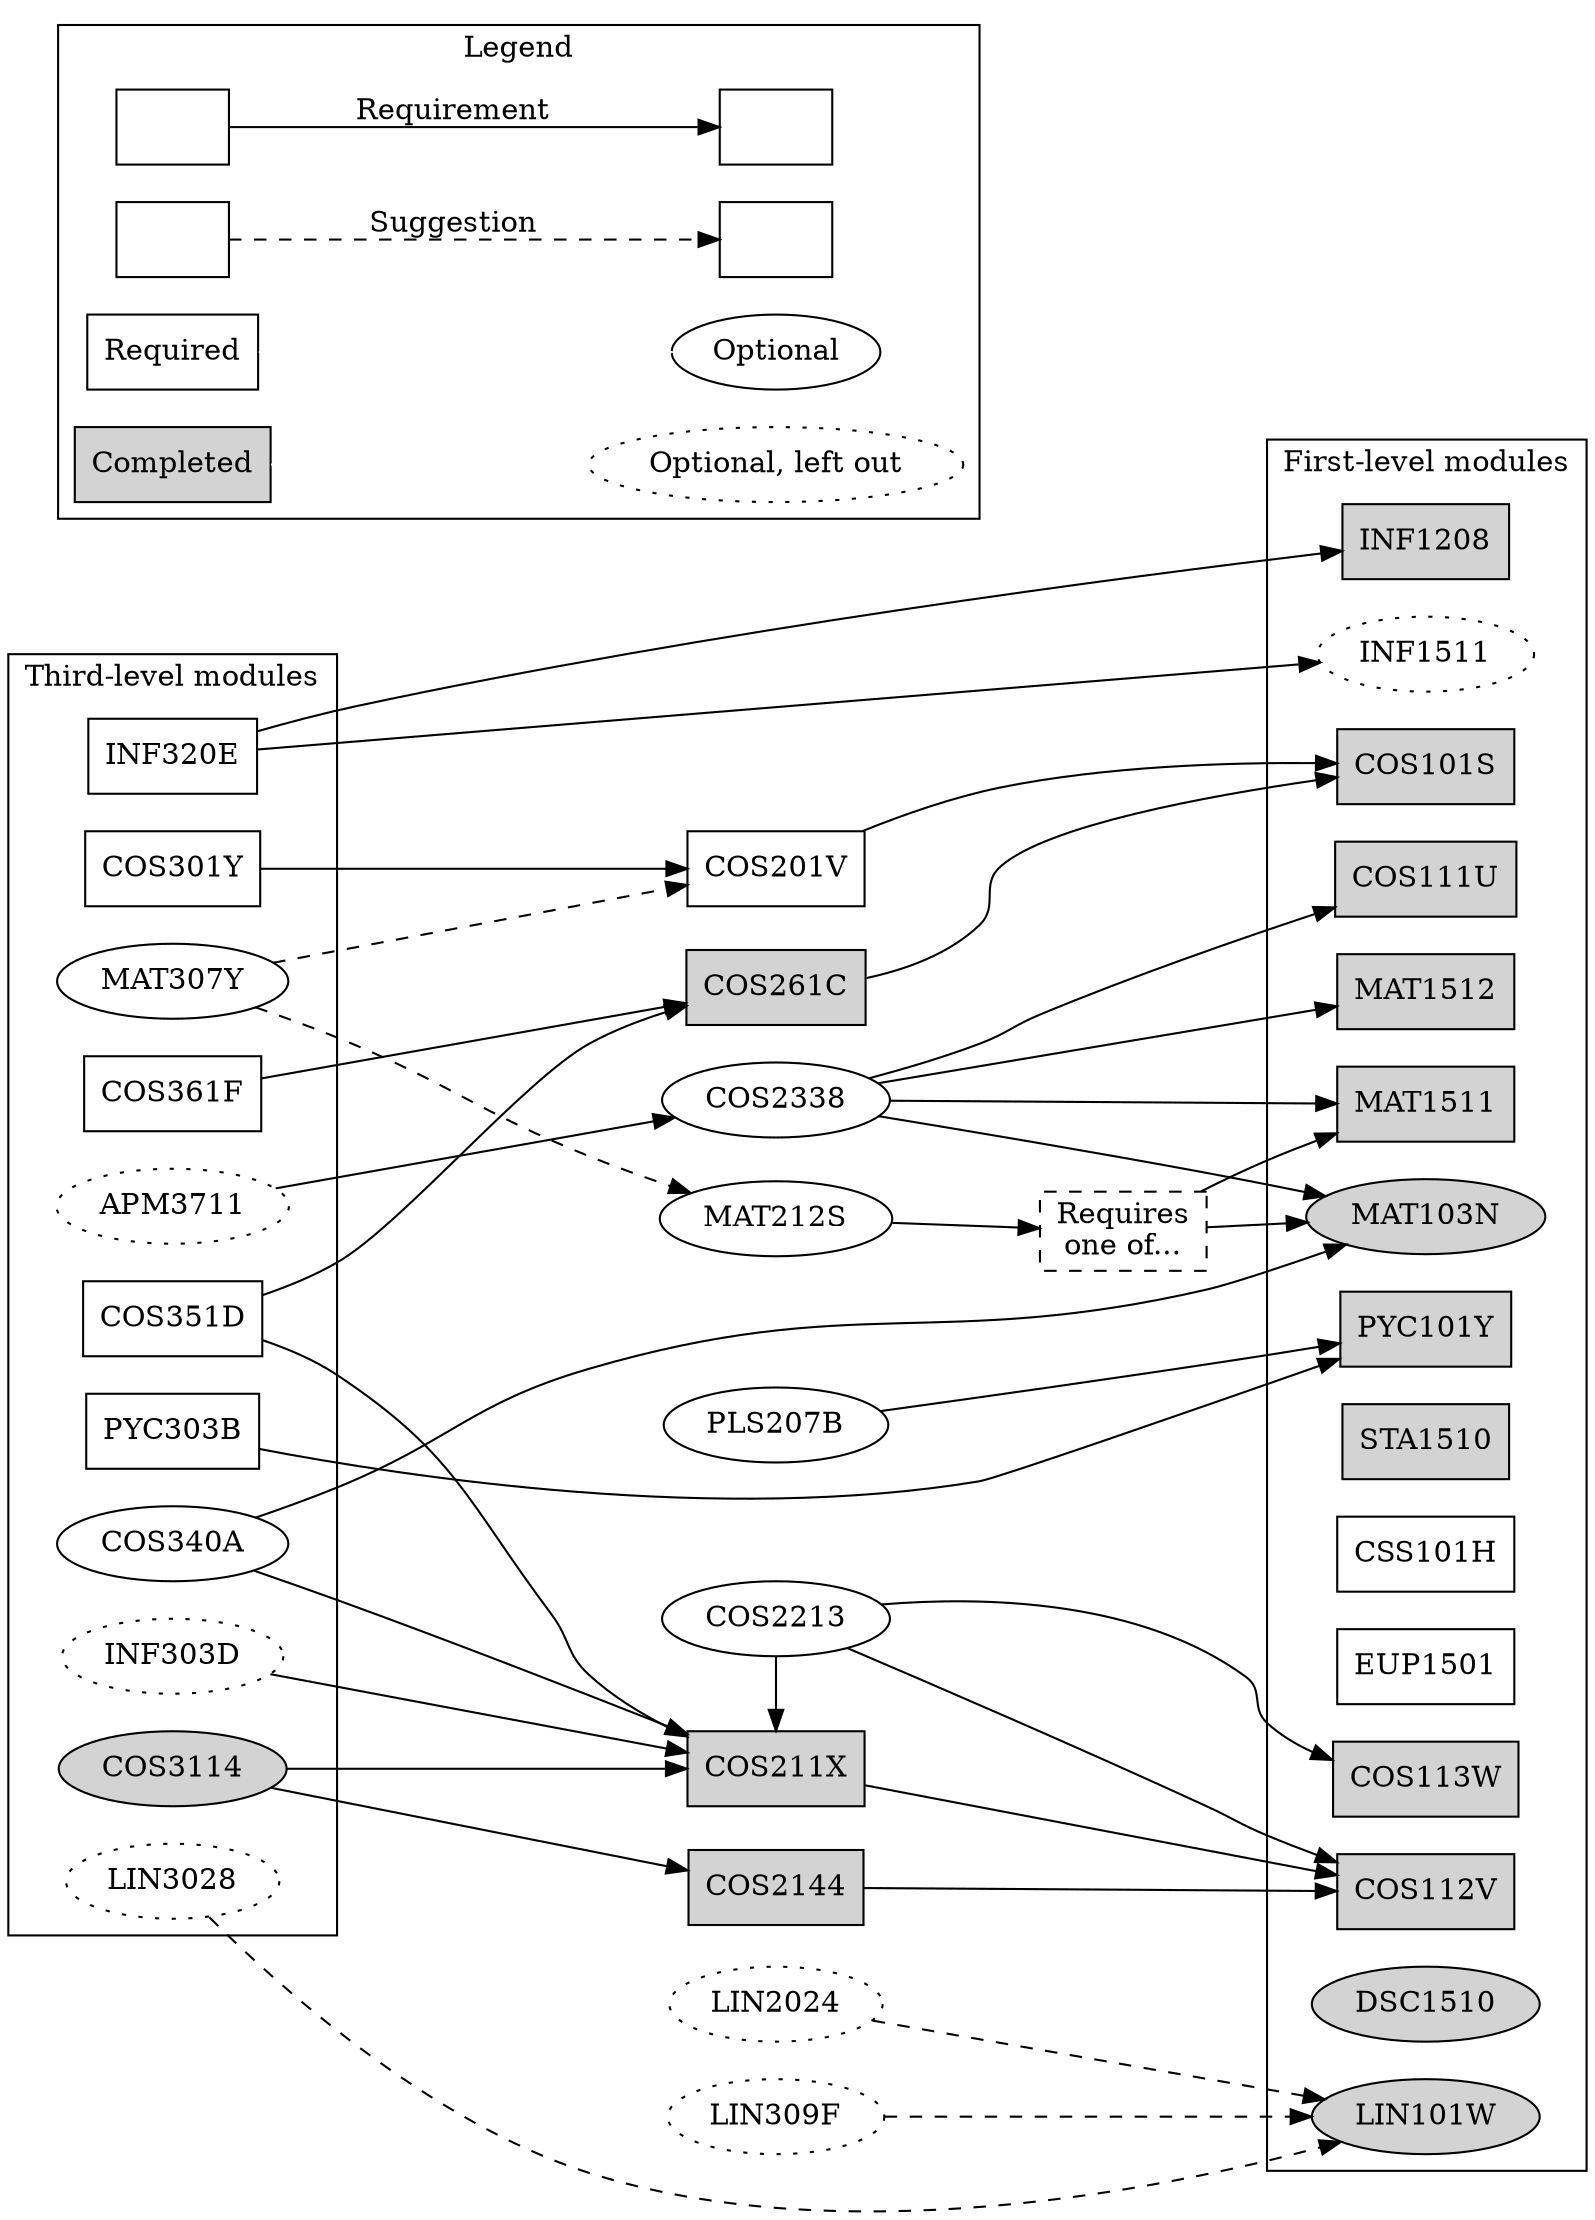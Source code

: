 digraph ComputationalIntelligence {
    node [shape=box];
    rankdir=LR;

    subgraph cluster3 {
        label = "Third-level modules";

        {rank=same;
        COS301Y INF320E COS351D COS361F PYC303B}

        {rank=same; node [shape=ellipse];
        COS3114 [style=filled]
        MAT307Y COS340A
        APM3711 [style=dotted]
        INF303D [style=dotted]
        LIN3028 [style=dotted]}
    }

    {rank=same;
    COS201V
    {node [style=filled]; COS211X COS261C COS2144}}

    {rank=same; node [shape=ellipse];
    COS2213 COS2338 MAT212S PLS207B
    LIN309F [style=dotted]
    LIN2024 [style=dotted]}

    MAT103OR151 [label="Requires\none of...", style=dashed];

    subgraph cluster1 {
        label = "First-level modules";

        {rank=same;
        {node [style=filled];
              COS101S COS112V COS113W INF1208 MAT1511 MAT1512
              PYC101Y COS111U STA1510}
        CSS101H EUP1501}

        {rank=same; node [shape=ellipse];
            INF1511 [style=dotted]
            {node [style=filled];
                MAT103N DSC1510 LIN101W}}
    }


    subgraph cluster0 {
        rankdir=LR;
        label = "Legend";

        Module1 [label=""];
        Module2 [label=""];
        Module3 [label=""];
        Module4 [label=""];
        Module2 -> Module1 [label="Requirement"]
        Module4 -> Module3 [label="Suggestion", style=dashed]

        Required;
        Completed [style=filled];
        Optional [shape=ellipse];
        Skipped [label="Optional, left out",shape=ellipse,style=dotted];
        Required -> Optional [color=white];
        Completed -> Skipped [color=white];
    }


    COS301Y -> {COS201V}
    INF320E -> {INF1208 INF1511}
    COS351D -> {COS211X COS261C}
    COS361F -> {COS261C}
    PYC303B -> {PYC101Y}

    COS3114 -> {COS211X COS2144}
    APM3711 -> {COS2338}
    MAT307Y -> {MAT212S COS201V} [style=dashed]
    INF303D -> {COS211X}
    LIN3028 -> {LIN101W} [style=dashed]
    COS340A -> {COS211X MAT103N}


    COS201V -> {COS101S}
    COS211X -> {COS112V}
    COS261C -> {COS101S}
    COS2144 -> {COS112V}

    {rank=same; COS2213 COS211X}
    COS2213 -> {COS112V COS113W}
    COS2213 -> {COS211X}
    COS2338 -> {COS111U MAT103N MAT1511 MAT1512}
    MAT212S -> {MAT103OR151}
    MAT103OR151 -> {MAT103N MAT1511}
    LIN309F -> {LIN101W} [style=dashed]
    LIN2024 -> {LIN101W} [style=dashed]
    PLS207B -> {PYC101Y}
}
